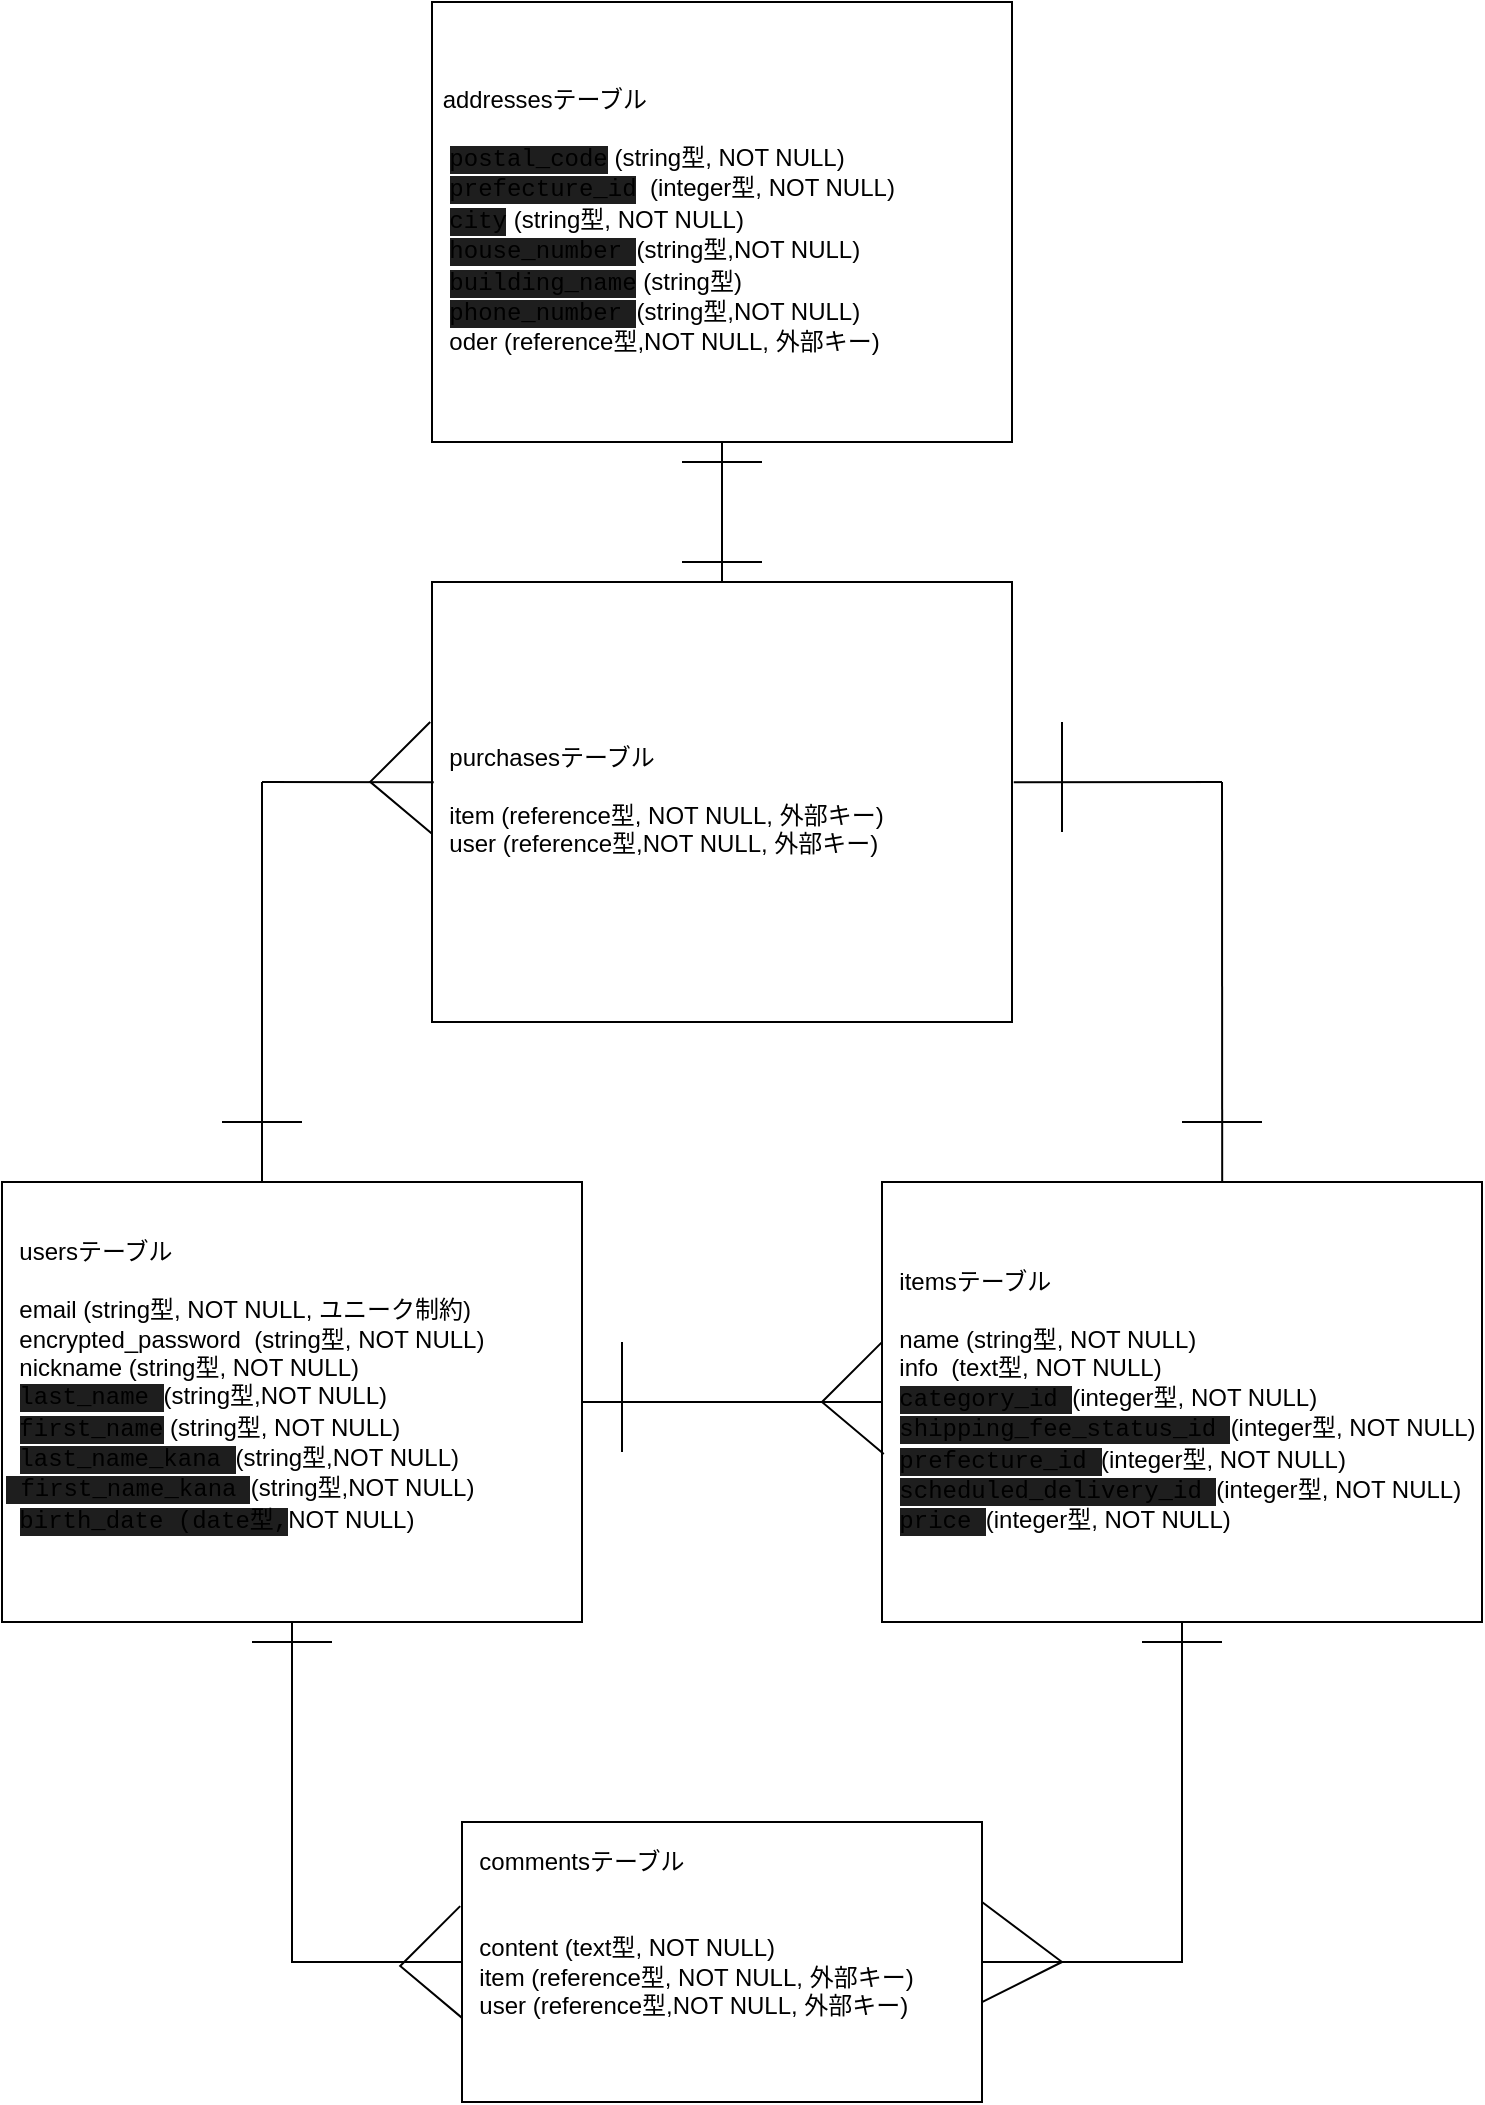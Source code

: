 <mxfile>
    <diagram id="9FLPo9KnaYBnUHSvrETh" name="ページ1">
        <mxGraphModel dx="968" dy="557" grid="1" gridSize="10" guides="1" tooltips="1" connect="1" arrows="1" fold="1" page="1" pageScale="1" pageWidth="827" pageHeight="1169" math="0" shadow="0">
            <root>
                <mxCell id="0"/>
                <mxCell id="1" parent="0"/>
                <mxCell id="2" style="edgeStyle=none;html=1;exitX=1;exitY=0.5;exitDx=0;exitDy=0;fontSize=10;entryX=0;entryY=0.5;entryDx=0;entryDy=0;strokeColor=none;" parent="1" source="3" target="4" edge="1">
                    <mxGeometry relative="1" as="geometry">
                        <mxPoint x="500" y="740" as="targetPoint"/>
                    </mxGeometry>
                </mxCell>
                <mxCell id="3" value="&amp;nbsp; usersテーブル&lt;br&gt;&lt;br&gt;&amp;nbsp; email (string型, NOT NULL, ユニーク制約)&lt;br&gt;&amp;nbsp; encrypted_password&amp;nbsp; (string型, NOT NULL)&lt;br&gt;&amp;nbsp; nickname (string型, NOT NULL)&lt;br&gt;&amp;nbsp;&amp;nbsp;&lt;span style=&quot;background-color: rgb(30 , 30 , 30) ; font-family: &amp;#34;menlo&amp;#34; , &amp;#34;monaco&amp;#34; , &amp;#34;courier new&amp;#34; , monospace&quot;&gt;last_name&amp;nbsp;&lt;/span&gt;&lt;span&gt;(&lt;/span&gt;string&lt;span&gt;型,NOT NULL)&lt;/span&gt;&lt;br&gt;&amp;nbsp;&amp;nbsp;&lt;span style=&quot;background-color: rgb(30 , 30 , 30) ; font-family: &amp;#34;menlo&amp;#34; , &amp;#34;monaco&amp;#34; , &amp;#34;courier new&amp;#34; , monospace&quot;&gt;first_name&lt;/span&gt;&lt;span&gt;&amp;nbsp;(&lt;/span&gt;string&lt;span&gt;型, NOT NULL)&lt;/span&gt;&lt;br&gt;&amp;nbsp;&amp;nbsp;&lt;span style=&quot;background-color: rgb(30 , 30 , 30) ; font-family: &amp;#34;menlo&amp;#34; , &amp;#34;monaco&amp;#34; , &amp;#34;courier new&amp;#34; , monospace&quot;&gt;last_name_kana&amp;nbsp;&lt;/span&gt;&lt;span&gt;(&lt;/span&gt;string&lt;span&gt;型,NOT NULL)&lt;br&gt;&lt;/span&gt;&lt;span style=&quot;background-color: rgb(30 , 30 , 30) ; font-family: &amp;#34;menlo&amp;#34; , &amp;#34;monaco&amp;#34; , &amp;#34;courier new&amp;#34; , monospace&quot;&gt;&amp;nbsp;first_name_kana&amp;nbsp;&lt;/span&gt;&lt;span&gt;(&lt;/span&gt;string&lt;span&gt;型,NOT NULL)&lt;br&gt;&lt;/span&gt;&lt;span&gt;&amp;nbsp;&amp;nbsp;&lt;/span&gt;&lt;span style=&quot;background-color: rgb(30 , 30 , 30) ; font-family: &amp;#34;menlo&amp;#34; , &amp;#34;monaco&amp;#34; , &amp;#34;courier new&amp;#34; , monospace&quot;&gt;birth_date (date型,&lt;/span&gt;NOT NULL)&lt;br&gt;&lt;span style=&quot;background-color: rgb(30 , 30 , 30) ; color: rgb(212 , 212 , 212) ; font-family: &amp;#34;menlo&amp;#34; , &amp;#34;monaco&amp;#34; , &amp;#34;courier new&amp;#34; , monospace&quot;&gt;&lt;br&gt;&lt;/span&gt;" style="whiteSpace=wrap;html=1;align=left;" parent="1" vertex="1">
                    <mxGeometry x="100" y="590" width="290" height="220" as="geometry"/>
                </mxCell>
                <mxCell id="4" value="&amp;nbsp; itemsテーブル&lt;br&gt;&lt;br&gt;&amp;nbsp; name (string型, NOT NULL)&lt;br&gt;&amp;nbsp; info&amp;nbsp; (text型, NOT NULL)&lt;br&gt;&amp;nbsp; &lt;span style=&quot;background-color: rgb(30 , 30 , 30) ; font-family: &amp;#34;menlo&amp;#34; , &amp;#34;monaco&amp;#34; , &amp;#34;courier new&amp;#34; , monospace&quot;&gt;category_id&amp;nbsp;&lt;/span&gt;&lt;span&gt;(&lt;/span&gt;integer&lt;span&gt;型, NOT NULL)&lt;/span&gt;&lt;br&gt;&amp;nbsp;&amp;nbsp;&lt;span style=&quot;background-color: rgb(30 , 30 , 30) ; font-family: &amp;#34;menlo&amp;#34; , &amp;#34;monaco&amp;#34; , &amp;#34;courier new&amp;#34; , monospace&quot;&gt;shipping_fee_status_id&amp;nbsp;&lt;/span&gt;(integer型, NOT NULL)&lt;br&gt;&amp;nbsp;&amp;nbsp;&lt;span style=&quot;background-color: rgb(30 , 30 , 30) ; font-family: &amp;#34;menlo&amp;#34; , &amp;#34;monaco&amp;#34; , &amp;#34;courier new&amp;#34; , monospace&quot;&gt;prefecture_id&amp;nbsp;&lt;/span&gt;&lt;span&gt;(integer型, NOT NULL)&lt;/span&gt;&lt;br&gt;&amp;nbsp;&amp;nbsp;&lt;span style=&quot;background-color: rgb(30 , 30 , 30) ; font-family: &amp;#34;menlo&amp;#34; , &amp;#34;monaco&amp;#34; , &amp;#34;courier new&amp;#34; , monospace&quot;&gt;scheduled_delivery_id&amp;nbsp;&lt;/span&gt;&lt;span&gt;(&lt;/span&gt;integer&lt;span&gt;型, NOT NULL)&lt;/span&gt;&lt;br&gt;&amp;nbsp;&amp;nbsp;&lt;span style=&quot;background-color: rgb(30 , 30 , 30) ; font-family: &amp;#34;menlo&amp;#34; , &amp;#34;monaco&amp;#34; , &amp;#34;courier new&amp;#34; , monospace&quot;&gt;price&amp;nbsp;&lt;/span&gt;&lt;span&gt;(integer型, NOT NULL)&lt;/span&gt;" style="whiteSpace=wrap;html=1;align=left;" parent="1" vertex="1">
                    <mxGeometry x="540" y="590" width="300" height="220" as="geometry"/>
                </mxCell>
                <mxCell id="5" value="&amp;nbsp; commentsテーブル&lt;br&gt;&lt;br&gt;&amp;nbsp;&amp;nbsp;&lt;br&gt;&amp;nbsp; content (text型, NOT NULL)&lt;br&gt;&amp;nbsp; item (reference型, NOT NULL, 外部キー)&lt;br&gt;&amp;nbsp; user (reference型,NOT NULL, 外部キー)&lt;br&gt;&amp;nbsp;&amp;nbsp;&lt;br&gt;&amp;nbsp;&amp;nbsp;" style="whiteSpace=wrap;html=1;align=left;" parent="1" vertex="1">
                    <mxGeometry x="330" y="910" width="260" height="140" as="geometry"/>
                </mxCell>
                <mxCell id="6" value="" style="endArrow=none;html=1;fontSize=10;exitX=1;exitY=0.5;exitDx=0;exitDy=0;entryX=0;entryY=0.5;entryDx=0;entryDy=0;" parent="1" source="3" target="4" edge="1">
                    <mxGeometry width="50" height="50" relative="1" as="geometry">
                        <mxPoint x="440" y="830" as="sourcePoint"/>
                        <mxPoint x="490" y="780" as="targetPoint"/>
                    </mxGeometry>
                </mxCell>
                <mxCell id="7" value="" style="endArrow=none;html=1;fontSize=10;exitX=0.5;exitY=1;exitDx=0;exitDy=0;entryX=0;entryY=0.5;entryDx=0;entryDy=0;rounded=0;" parent="1" source="3" target="5" edge="1">
                    <mxGeometry width="50" height="50" relative="1" as="geometry">
                        <mxPoint x="440" y="830" as="sourcePoint"/>
                        <mxPoint x="490" y="780" as="targetPoint"/>
                        <Array as="points">
                            <mxPoint x="245" y="980"/>
                        </Array>
                    </mxGeometry>
                </mxCell>
                <mxCell id="8" value="" style="endArrow=none;html=1;rounded=0;fontSize=10;entryX=0.5;entryY=1;entryDx=0;entryDy=0;exitX=1;exitY=0.5;exitDx=0;exitDy=0;" parent="1" source="5" target="4" edge="1">
                    <mxGeometry width="50" height="50" relative="1" as="geometry">
                        <mxPoint x="440" y="830" as="sourcePoint"/>
                        <mxPoint x="490" y="780" as="targetPoint"/>
                        <Array as="points">
                            <mxPoint x="690" y="980"/>
                        </Array>
                    </mxGeometry>
                </mxCell>
                <mxCell id="9" value="" style="endArrow=none;html=1;rounded=0;fontSize=10;" parent="1" edge="1">
                    <mxGeometry width="50" height="50" relative="1" as="geometry">
                        <mxPoint x="410" y="725" as="sourcePoint"/>
                        <mxPoint x="410" y="670" as="targetPoint"/>
                        <Array as="points">
                            <mxPoint x="410" y="695"/>
                        </Array>
                    </mxGeometry>
                </mxCell>
                <mxCell id="10" value="" style="endArrow=none;html=1;rounded=0;fontSize=10;entryX=0;entryY=0.364;entryDx=0;entryDy=0;entryPerimeter=0;exitX=0.003;exitY=0.618;exitDx=0;exitDy=0;exitPerimeter=0;" parent="1" source="4" target="4" edge="1">
                    <mxGeometry width="50" height="50" relative="1" as="geometry">
                        <mxPoint x="520" y="730" as="sourcePoint"/>
                        <mxPoint x="530" y="670" as="targetPoint"/>
                        <Array as="points">
                            <mxPoint x="510" y="700"/>
                        </Array>
                    </mxGeometry>
                </mxCell>
                <mxCell id="11" value="" style="endArrow=none;html=1;rounded=0;fontSize=10;" parent="1" edge="1">
                    <mxGeometry width="50" height="50" relative="1" as="geometry">
                        <mxPoint x="225" y="820" as="sourcePoint"/>
                        <mxPoint x="265" y="820" as="targetPoint"/>
                        <Array as="points"/>
                    </mxGeometry>
                </mxCell>
                <mxCell id="12" value="" style="endArrow=none;html=1;rounded=0;fontSize=10;" parent="1" edge="1">
                    <mxGeometry width="50" height="50" relative="1" as="geometry">
                        <mxPoint x="670" y="820" as="sourcePoint"/>
                        <mxPoint x="710" y="820" as="targetPoint"/>
                        <Array as="points"/>
                    </mxGeometry>
                </mxCell>
                <mxCell id="13" value="" style="endArrow=none;html=1;rounded=0;fontSize=10;exitX=-0.008;exitY=0.643;exitDx=0;exitDy=0;exitPerimeter=0;" parent="1" edge="1">
                    <mxGeometry width="50" height="50" relative="1" as="geometry">
                        <mxPoint x="330" y="1000.02" as="sourcePoint"/>
                        <mxPoint x="330" y="950" as="targetPoint"/>
                    </mxGeometry>
                </mxCell>
                <mxCell id="14" value="" style="endArrow=none;html=1;rounded=0;fontSize=10;exitX=-0.008;exitY=0.643;exitDx=0;exitDy=0;exitPerimeter=0;" parent="1" edge="1">
                    <mxGeometry width="50" height="50" relative="1" as="geometry">
                        <mxPoint x="590" y="1000.02" as="sourcePoint"/>
                        <mxPoint x="590" y="950" as="targetPoint"/>
                        <Array as="points">
                            <mxPoint x="630" y="980"/>
                        </Array>
                    </mxGeometry>
                </mxCell>
                <mxCell id="18" value="" style="endArrow=none;html=1;rounded=0;fontSize=10;entryX=0;entryY=0.364;entryDx=0;entryDy=0;entryPerimeter=0;exitX=0.003;exitY=0.618;exitDx=0;exitDy=0;exitPerimeter=0;" parent="1" edge="1">
                    <mxGeometry width="50" height="50" relative="1" as="geometry">
                        <mxPoint x="330.0" y="1007.94" as="sourcePoint"/>
                        <mxPoint x="329.1" y="952.06" as="targetPoint"/>
                        <Array as="points">
                            <mxPoint x="299.1" y="981.98"/>
                        </Array>
                    </mxGeometry>
                </mxCell>
                <mxCell id="34" style="edgeStyle=none;html=1;exitX=0.5;exitY=0;exitDx=0;exitDy=0;entryX=0.5;entryY=1;entryDx=0;entryDy=0;fontColor=#F0F0F0;endArrow=none;endFill=0;" parent="1" source="21" target="32" edge="1">
                    <mxGeometry relative="1" as="geometry"/>
                </mxCell>
                <mxCell id="21" value="&amp;nbsp; purchasesテーブル&lt;br&gt;&lt;br&gt;&amp;nbsp; item (reference型, NOT NULL, 外部キー)&lt;br&gt;&amp;nbsp; user (reference型,NOT NULL, 外部キー)&lt;span style=&quot;background-color: rgb(30 , 30 , 30) ; color: rgb(212 , 212 , 212) ; font-family: &amp;#34;menlo&amp;#34; , &amp;#34;monaco&amp;#34; , &amp;#34;courier new&amp;#34; , monospace&quot;&gt;&lt;br&gt;&lt;/span&gt;" style="whiteSpace=wrap;html=1;align=left;" parent="1" vertex="1">
                    <mxGeometry x="315" y="290" width="290" height="220" as="geometry"/>
                </mxCell>
                <mxCell id="24" value="" style="endArrow=none;html=1;" parent="1" edge="1">
                    <mxGeometry width="50" height="50" relative="1" as="geometry">
                        <mxPoint x="230" y="590" as="sourcePoint"/>
                        <mxPoint x="230" y="390" as="targetPoint"/>
                    </mxGeometry>
                </mxCell>
                <mxCell id="25" value="" style="endArrow=none;html=1;entryX=0.003;entryY=0.455;entryDx=0;entryDy=0;entryPerimeter=0;" parent="1" target="21" edge="1">
                    <mxGeometry width="50" height="50" relative="1" as="geometry">
                        <mxPoint x="230" y="390" as="sourcePoint"/>
                        <mxPoint x="500" y="520" as="targetPoint"/>
                    </mxGeometry>
                </mxCell>
                <mxCell id="26" value="" style="endArrow=none;html=1;exitX=0.567;exitY=0;exitDx=0;exitDy=0;exitPerimeter=0;" parent="1" source="4" edge="1">
                    <mxGeometry width="50" height="50" relative="1" as="geometry">
                        <mxPoint x="450" y="570" as="sourcePoint"/>
                        <mxPoint x="710" y="390" as="targetPoint"/>
                    </mxGeometry>
                </mxCell>
                <mxCell id="27" value="" style="endArrow=none;html=1;entryX=1.003;entryY=0.455;entryDx=0;entryDy=0;entryPerimeter=0;" parent="1" target="21" edge="1">
                    <mxGeometry width="50" height="50" relative="1" as="geometry">
                        <mxPoint x="710" y="390" as="sourcePoint"/>
                        <mxPoint x="500" y="520" as="targetPoint"/>
                    </mxGeometry>
                </mxCell>
                <mxCell id="28" value="" style="endArrow=none;html=1;rounded=0;fontSize=10;" parent="1" edge="1">
                    <mxGeometry width="50" height="50" relative="1" as="geometry">
                        <mxPoint x="630" y="415" as="sourcePoint"/>
                        <mxPoint x="630" y="360" as="targetPoint"/>
                        <Array as="points">
                            <mxPoint x="630" y="385"/>
                        </Array>
                    </mxGeometry>
                </mxCell>
                <mxCell id="30" value="" style="endArrow=none;html=1;rounded=0;fontSize=10;" parent="1" edge="1">
                    <mxGeometry width="50" height="50" relative="1" as="geometry">
                        <mxPoint x="210" y="560" as="sourcePoint"/>
                        <mxPoint x="250" y="560" as="targetPoint"/>
                        <Array as="points"/>
                    </mxGeometry>
                </mxCell>
                <mxCell id="31" value="" style="endArrow=none;html=1;rounded=0;fontSize=10;" parent="1" edge="1">
                    <mxGeometry width="50" height="50" relative="1" as="geometry">
                        <mxPoint x="690" y="560" as="sourcePoint"/>
                        <mxPoint x="730" y="560" as="targetPoint"/>
                        <Array as="points"/>
                    </mxGeometry>
                </mxCell>
                <mxCell id="32" value="&amp;nbsp;a&lt;span style=&quot;background-color: transparent ; font-family: , , &amp;#34;sf mono&amp;#34; , &amp;#34;menlo&amp;#34; , &amp;#34;consolas&amp;#34; , &amp;#34;liberation mono&amp;#34; , monospace ; font-size: 11.9px&quot;&gt;ddresses&lt;/span&gt;&lt;span&gt;テーブル&lt;/span&gt;&lt;br&gt;&lt;br&gt;&amp;nbsp;&amp;nbsp;&lt;span style=&quot;background-color: rgb(30 , 30 , 30) ; font-family: &amp;#34;menlo&amp;#34; , &amp;#34;monaco&amp;#34; , &amp;#34;courier new&amp;#34; , monospace&quot;&gt;postal_code&lt;/span&gt;&amp;nbsp;(string型, NOT NULL)&lt;br&gt;&amp;nbsp;&amp;nbsp;&lt;span style=&quot;font-family: &amp;#34;menlo&amp;#34; , &amp;#34;monaco&amp;#34; , &amp;#34;courier new&amp;#34; , monospace ; background-color: rgb(30 , 30 , 30)&quot;&gt;prefecture_id&lt;/span&gt;&amp;nbsp; (integer型, NOT NULL)&lt;br&gt;&amp;nbsp;&amp;nbsp;&lt;span style=&quot;background-color: rgb(30 , 30 , 30) ; font-family: &amp;#34;menlo&amp;#34; , &amp;#34;monaco&amp;#34; , &amp;#34;courier new&amp;#34; , monospace&quot;&gt;city&lt;/span&gt;&amp;nbsp;(string型, NOT NULL)&lt;br&gt;&amp;nbsp;&amp;nbsp;&lt;span style=&quot;background-color: rgb(30 , 30 , 30) ; font-family: &amp;#34;menlo&amp;#34; , &amp;#34;monaco&amp;#34; , &amp;#34;courier new&amp;#34; , monospace&quot;&gt;house_number&lt;/span&gt;&lt;span style=&quot;background-color: rgb(30 , 30 , 30) ; font-family: &amp;#34;menlo&amp;#34; , &amp;#34;monaco&amp;#34; , &amp;#34;courier new&amp;#34; , monospace&quot;&gt;&amp;nbsp;&lt;/span&gt;(string型,NOT NULL)&lt;br&gt;&amp;nbsp;&amp;nbsp;&lt;span style=&quot;background-color: rgb(30 , 30 , 30) ; font-family: &amp;#34;menlo&amp;#34; , &amp;#34;monaco&amp;#34; , &amp;#34;courier new&amp;#34; , monospace&quot;&gt;building_name&lt;/span&gt;&amp;nbsp;(string型)&lt;br&gt;&amp;nbsp;&amp;nbsp;&lt;span style=&quot;background-color: rgb(30 , 30 , 30) ; font-family: &amp;#34;menlo&amp;#34; , &amp;#34;monaco&amp;#34; , &amp;#34;courier new&amp;#34; , monospace&quot;&gt;phone_number&lt;/span&gt;&lt;span style=&quot;background-color: rgb(30 , 30 , 30) ; font-family: &amp;#34;menlo&amp;#34; , &amp;#34;monaco&amp;#34; , &amp;#34;courier new&amp;#34; , monospace&quot;&gt;&amp;nbsp;&lt;/span&gt;(string型,NOT NULL)&lt;br&gt;&amp;nbsp; oder (reference型,NOT NULL, 外部キー)&lt;span style=&quot;background-color: rgb(30 , 30 , 30) ; color: rgb(212 , 212 , 212) ; font-family: &amp;#34;menlo&amp;#34; , &amp;#34;monaco&amp;#34; , &amp;#34;courier new&amp;#34; , monospace&quot;&gt;&lt;br&gt;&lt;/span&gt;" style="whiteSpace=wrap;html=1;align=left;" parent="1" vertex="1">
                    <mxGeometry x="315" width="290" height="220" as="geometry"/>
                </mxCell>
                <mxCell id="35" value="" style="endArrow=none;html=1;rounded=0;fontSize=10;" parent="1" edge="1">
                    <mxGeometry width="50" height="50" relative="1" as="geometry">
                        <mxPoint x="440" y="280" as="sourcePoint"/>
                        <mxPoint x="480" y="280" as="targetPoint"/>
                        <Array as="points"/>
                    </mxGeometry>
                </mxCell>
                <mxCell id="36" value="" style="endArrow=none;html=1;rounded=0;fontSize=10;" parent="1" edge="1">
                    <mxGeometry width="50" height="50" relative="1" as="geometry">
                        <mxPoint x="440" y="230" as="sourcePoint"/>
                        <mxPoint x="480" y="230" as="targetPoint"/>
                        <Array as="points"/>
                    </mxGeometry>
                </mxCell>
                <mxCell id="38" value="" style="endArrow=none;html=1;rounded=0;fontSize=10;entryX=0;entryY=0.364;entryDx=0;entryDy=0;entryPerimeter=0;exitX=0.003;exitY=0.618;exitDx=0;exitDy=0;exitPerimeter=0;" edge="1" parent="1">
                    <mxGeometry width="50" height="50" relative="1" as="geometry">
                        <mxPoint x="315.0" y="415.88" as="sourcePoint"/>
                        <mxPoint x="314.1" y="360.0" as="targetPoint"/>
                        <Array as="points">
                            <mxPoint x="284.1" y="389.92"/>
                        </Array>
                    </mxGeometry>
                </mxCell>
            </root>
        </mxGraphModel>
    </diagram>
</mxfile>